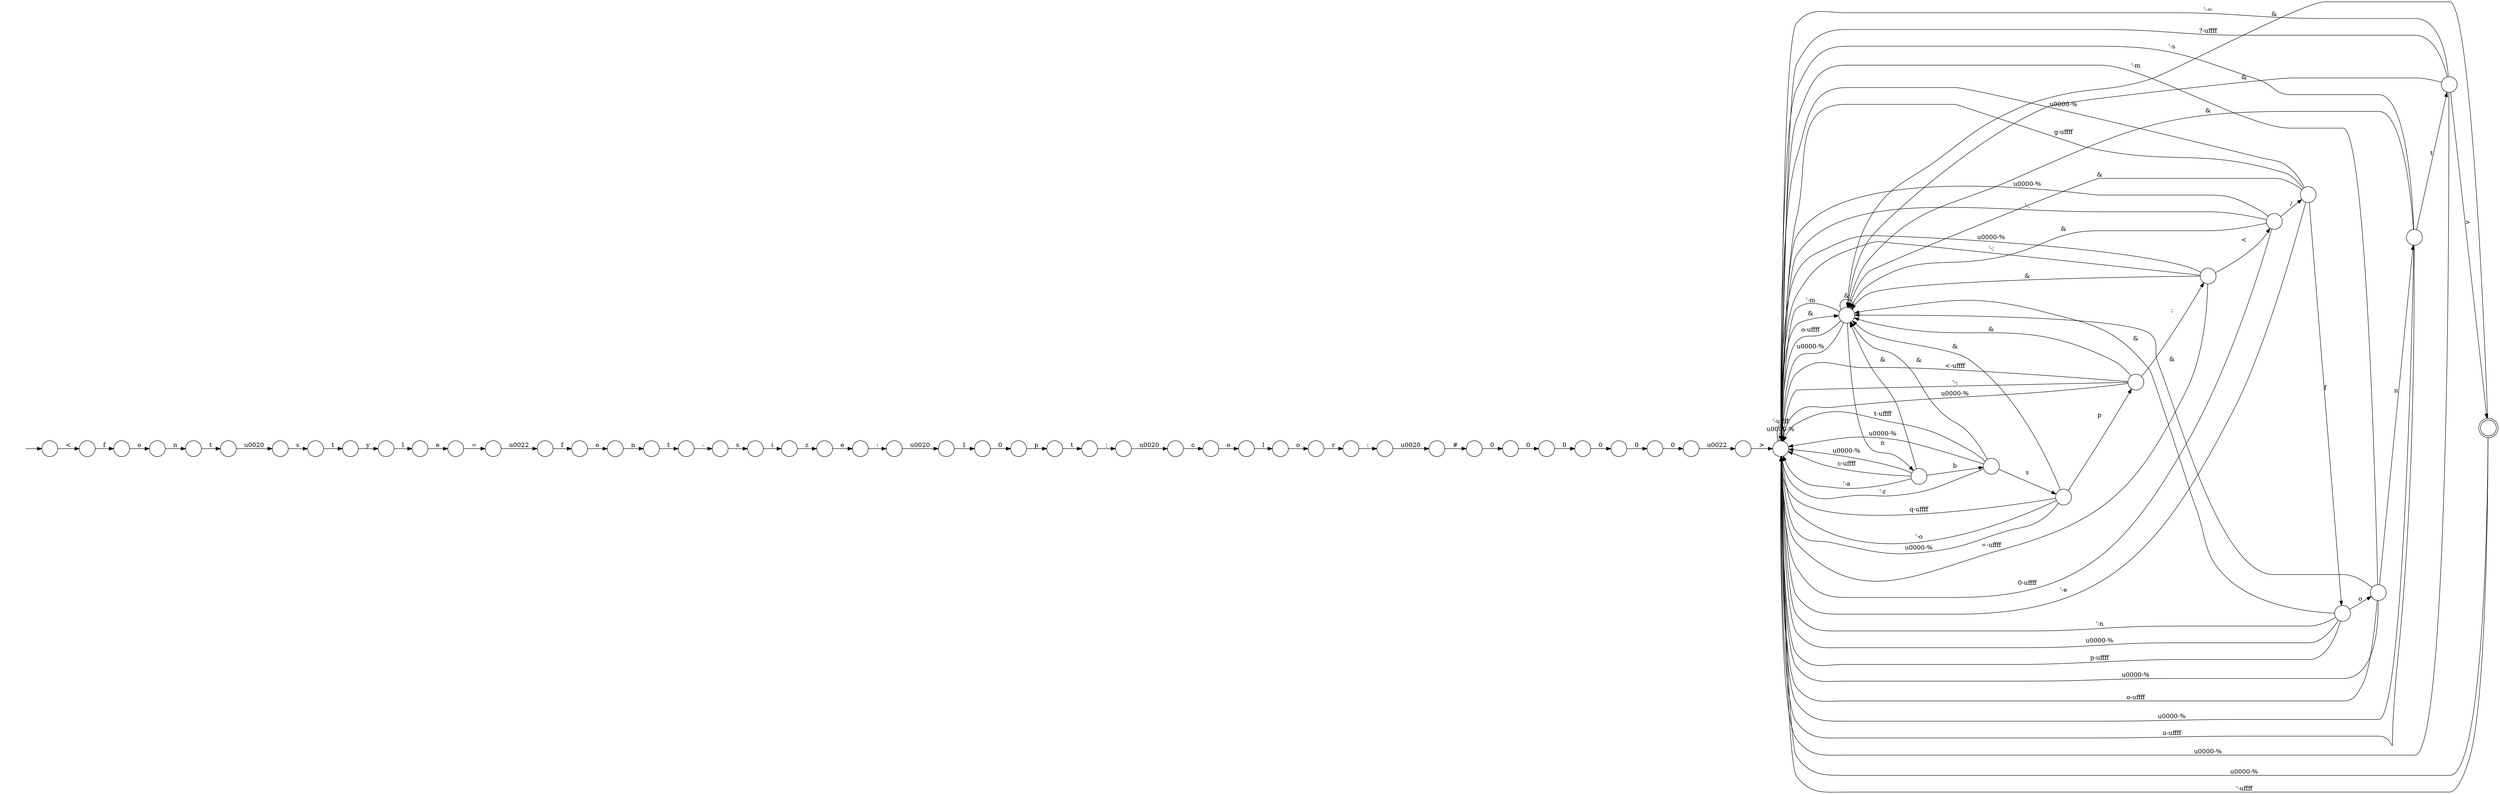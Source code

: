digraph Automaton {
  rankdir = LR;
  0 [shape=circle,label=""];
  0 -> 39 [label=":"]
  1 [shape=circle,label=""];
  initial [shape=plaintext,label=""];
  initial -> 1
  1 -> 55 [label="<"]
  2 [shape=circle,label=""];
  2 -> 9 [label="p-\uffff"]
  2 -> 9 [label="'-n"]
  2 -> 31 [label="&"]
  2 -> 9 [label="\u0000-%"]
  2 -> 35 [label="o"]
  3 [shape=circle,label=""];
  3 -> 34 [label="y"]
  4 [shape=circle,label=""];
  4 -> 18 [label="t"]
  5 [shape=circle,label=""];
  5 -> 53 [label="o"]
  6 [shape=circle,label=""];
  6 -> 21 [label="0"]
  7 [shape=circle,label=""];
  7 -> 45 [label="="]
  8 [shape=circle,label=""];
  8 -> 29 [label="1"]
  9 [shape=circle,label=""];
  9 -> 31 [label="&"]
  9 -> 9 [label="\u0000-%"]
  9 -> 9 [label="'-\uffff"]
  10 [shape=circle,label=""];
  10 -> 52 [label="p"]
  11 [shape=circle,label=""];
  11 -> 51 [label="s"]
  12 [shape=circle,label=""];
  12 -> 28 [label="o"]
  13 [shape=circle,label=""];
  13 -> 19 [label="0"]
  14 [shape=circle,label=""];
  14 -> 50 [label="t"]
  14 -> 31 [label="&"]
  14 -> 9 [label="\u0000-%"]
  14 -> 9 [label="u-\uffff"]
  14 -> 9 [label="'-s"]
  15 [shape=circle,label=""];
  15 -> 43 [label="\u0020"]
  16 [shape=circle,label=""];
  16 -> 58 [label="/"]
  16 -> 31 [label="&"]
  16 -> 9 [label="'-."]
  16 -> 9 [label="\u0000-%"]
  16 -> 9 [label="0-\uffff"]
  17 [shape=circle,label=""];
  17 -> 9 [label="q-\uffff"]
  17 -> 9 [label="'-o"]
  17 -> 31 [label="&"]
  17 -> 40 [label="p"]
  17 -> 9 [label="\u0000-%"]
  18 [shape=circle,label=""];
  18 -> 59 [label="-"]
  19 [shape=circle,label=""];
  19 -> 20 [label="0"]
  20 [shape=circle,label=""];
  20 -> 22 [label="\u0022"]
  21 [shape=circle,label=""];
  21 -> 44 [label="0"]
  22 [shape=circle,label=""];
  22 -> 9 [label=">"]
  23 [shape=circle,label=""];
  23 -> 30 [label="o"]
  24 [shape=circle,label=""];
  24 -> 54 [label="z"]
  25 [shape=circle,label=""];
  25 -> 42 [label="t"]
  26 [shape=circle,label=""];
  26 -> 31 [label="&"]
  26 -> 9 [label="'-a"]
  26 -> 36 [label="b"]
  26 -> 9 [label="\u0000-%"]
  26 -> 9 [label="c-\uffff"]
  27 [shape=circle,label=""];
  27 -> 24 [label="i"]
  28 [shape=circle,label=""];
  28 -> 25 [label="n"]
  29 [shape=circle,label=""];
  29 -> 10 [label="0"]
  30 [shape=circle,label=""];
  30 -> 57 [label="r"]
  31 [shape=circle,label=""];
  31 -> 26 [label="n"]
  31 -> 31 [label="&"]
  31 -> 9 [label="o-\uffff"]
  31 -> 9 [label="\u0000-%"]
  31 -> 9 [label="'-m"]
  32 [shape=circle,label=""];
  32 -> 7 [label="e"]
  33 [shape=circle,label=""];
  33 -> 47 [label=";"]
  34 [shape=circle,label=""];
  34 -> 32 [label="l"]
  35 [shape=circle,label=""];
  35 -> 14 [label="n"]
  35 -> 31 [label="&"]
  35 -> 9 [label="o-\uffff"]
  35 -> 9 [label="\u0000-%"]
  35 -> 9 [label="'-m"]
  36 [shape=circle,label=""];
  36 -> 31 [label="&"]
  36 -> 17 [label="s"]
  36 -> 9 [label="t-\uffff"]
  36 -> 9 [label="\u0000-%"]
  36 -> 9 [label="'-r"]
  37 [shape=doublecircle,label=""];
  37 -> 31 [label="&"]
  37 -> 9 [label="\u0000-%"]
  37 -> 9 [label="'-\uffff"]
  38 [shape=circle,label=""];
  38 -> 49 [label="o"]
  39 [shape=circle,label=""];
  39 -> 8 [label="\u0020"]
  40 [shape=circle,label=""];
  40 -> 9 [label="<-\uffff"]
  40 -> 9 [label="'-:"]
  40 -> 31 [label="&"]
  40 -> 46 [label=";"]
  40 -> 9 [label="\u0000-%"]
  41 [shape=circle,label=""];
  41 -> 5 [label="c"]
  42 [shape=circle,label=""];
  42 -> 11 [label="\u0020"]
  43 [shape=circle,label=""];
  43 -> 6 [label="#"]
  44 [shape=circle,label=""];
  44 -> 56 [label="0"]
  45 [shape=circle,label=""];
  45 -> 48 [label="\u0022"]
  46 [shape=circle,label=""];
  46 -> 9 [label="'-;"]
  46 -> 9 [label="=-\uffff"]
  46 -> 31 [label="&"]
  46 -> 9 [label="\u0000-%"]
  46 -> 16 [label="<"]
  47 [shape=circle,label=""];
  47 -> 41 [label="\u0020"]
  48 [shape=circle,label=""];
  48 -> 38 [label="f"]
  49 [shape=circle,label=""];
  49 -> 4 [label="n"]
  50 [shape=circle,label=""];
  50 -> 31 [label="&"]
  50 -> 37 [label=">"]
  50 -> 9 [label="'-="]
  50 -> 9 [label="\u0000-%"]
  50 -> 9 [label="?-\uffff"]
  51 [shape=circle,label=""];
  51 -> 3 [label="t"]
  52 [shape=circle,label=""];
  52 -> 33 [label="t"]
  53 [shape=circle,label=""];
  53 -> 23 [label="l"]
  54 [shape=circle,label=""];
  54 -> 0 [label="e"]
  55 [shape=circle,label=""];
  55 -> 12 [label="f"]
  56 [shape=circle,label=""];
  56 -> 13 [label="0"]
  57 [shape=circle,label=""];
  57 -> 15 [label=":"]
  58 [shape=circle,label=""];
  58 -> 2 [label="f"]
  58 -> 31 [label="&"]
  58 -> 9 [label="g-\uffff"]
  58 -> 9 [label="'-e"]
  58 -> 9 [label="\u0000-%"]
  59 [shape=circle,label=""];
  59 -> 27 [label="s"]
}

